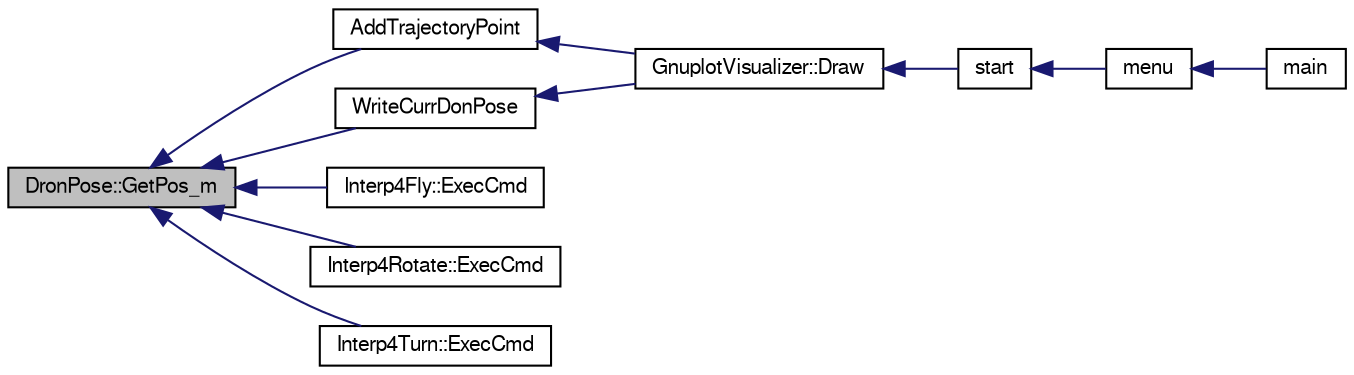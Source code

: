 digraph "DronPose::GetPos_m"
{
  edge [fontname="FreeSans",fontsize="10",labelfontname="FreeSans",labelfontsize="10"];
  node [fontname="FreeSans",fontsize="10",shape=record];
  rankdir="LR";
  Node1 [label="DronPose::GetPos_m",height=0.2,width=0.4,color="black", fillcolor="grey75", style="filled", fontcolor="black"];
  Node1 -> Node2 [dir="back",color="midnightblue",fontsize="10",style="solid",fontname="FreeSans"];
  Node2 [label="AddTrajectoryPoint",height=0.2,width=0.4,color="black", fillcolor="white", style="filled",URL="$_gnuplot_visualizer_8cpp.html#a6c3d421ff2f75448e73d2e2d5bd4193f"];
  Node2 -> Node3 [dir="back",color="midnightblue",fontsize="10",style="solid",fontname="FreeSans"];
  Node3 [label="GnuplotVisualizer::Draw",height=0.2,width=0.4,color="black", fillcolor="white", style="filled",URL="$class_gnuplot_visualizer.html#a2838d8dfb9a8e5f1c383f59f2dd2d9a1"];
  Node3 -> Node4 [dir="back",color="midnightblue",fontsize="10",style="solid",fontname="FreeSans"];
  Node4 [label="start",height=0.2,width=0.4,color="black", fillcolor="white", style="filled",URL="$main_8cpp.html#a60de64d75454385b23995437f1d72669",tooltip="realizuje obbliczanie i pozycji drona oraz jej rysowanie Po każdorazowym wczytaniu jednej linijki dan..."];
  Node4 -> Node5 [dir="back",color="midnightblue",fontsize="10",style="solid",fontname="FreeSans"];
  Node5 [label="menu",height=0.2,width=0.4,color="black", fillcolor="white", style="filled",URL="$main_8cpp.html#a2a0e843767aeea4f433a28b9c54f573a",tooltip="wywoluje menu obslugi polecen dla drona Po wybraniu zadanej opcji realizowane sa zadania zgodnie z op..."];
  Node5 -> Node6 [dir="back",color="midnightblue",fontsize="10",style="solid",fontname="FreeSans"];
  Node6 [label="main",height=0.2,width=0.4,color="black", fillcolor="white", style="filled",URL="$main_8cpp.html#ae66f6b31b5ad750f1fe042a706a4e3d4"];
  Node1 -> Node7 [dir="back",color="midnightblue",fontsize="10",style="solid",fontname="FreeSans"];
  Node7 [label="WriteCurrDonPose",height=0.2,width=0.4,color="black", fillcolor="white", style="filled",URL="$_gnuplot_visualizer_8cpp.html#a9f7a66ce1ada8bb52c97bc5fb9110f61"];
  Node7 -> Node3 [dir="back",color="midnightblue",fontsize="10",style="solid",fontname="FreeSans"];
  Node1 -> Node8 [dir="back",color="midnightblue",fontsize="10",style="solid",fontname="FreeSans"];
  Node8 [label="Interp4Fly::ExecCmd",height=0.2,width=0.4,color="black", fillcolor="white", style="filled",URL="$class_interp4_fly.html#a0e0e5348c18740d2647a1c02aad4344c",tooltip="wykonuje dane polecenie. Parametry metody maja nastepujace znaczenia: pDronPose - wskaznik na obiekt ..."];
  Node1 -> Node9 [dir="back",color="midnightblue",fontsize="10",style="solid",fontname="FreeSans"];
  Node9 [label="Interp4Rotate::ExecCmd",height=0.2,width=0.4,color="black", fillcolor="white", style="filled",URL="$class_interp4_rotate.html#ad52a5291619f8702ade2af5306b72f62",tooltip="wykonuje dane polecenie. Parametry metody maja nastepujace znaczenia: pDronPose - wskaznik na obiekt ..."];
  Node1 -> Node10 [dir="back",color="midnightblue",fontsize="10",style="solid",fontname="FreeSans"];
  Node10 [label="Interp4Turn::ExecCmd",height=0.2,width=0.4,color="black", fillcolor="white", style="filled",URL="$class_interp4_turn.html#aa6b8457105e0d372ecfb5bdfec0d7efa",tooltip="wykonuje dane polecenie. Parametry metody maja nastepujace znaczenia: pDronPose - wskaznik na obiekt ..."];
}
